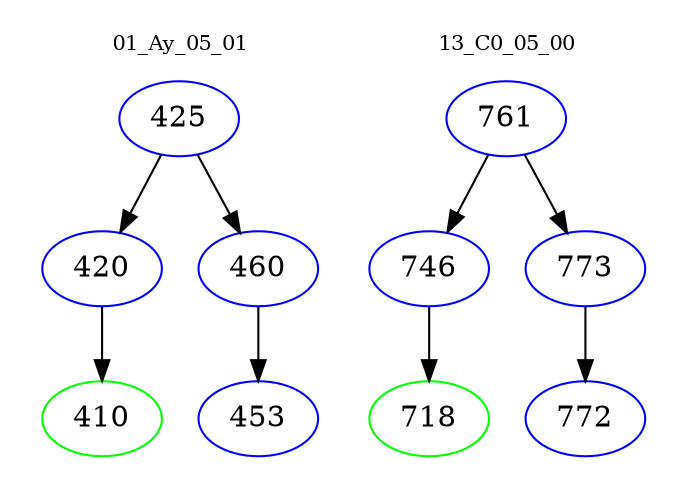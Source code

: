 digraph{
subgraph cluster_0 {
color = white
label = "01_Ay_05_01";
fontsize=10;
T0_425 [label="425", color="blue"]
T0_425 -> T0_420 [color="black"]
T0_420 [label="420", color="blue"]
T0_420 -> T0_410 [color="black"]
T0_410 [label="410", color="green"]
T0_425 -> T0_460 [color="black"]
T0_460 [label="460", color="blue"]
T0_460 -> T0_453 [color="black"]
T0_453 [label="453", color="blue"]
}
subgraph cluster_1 {
color = white
label = "13_C0_05_00";
fontsize=10;
T1_761 [label="761", color="blue"]
T1_761 -> T1_746 [color="black"]
T1_746 [label="746", color="blue"]
T1_746 -> T1_718 [color="black"]
T1_718 [label="718", color="green"]
T1_761 -> T1_773 [color="black"]
T1_773 [label="773", color="blue"]
T1_773 -> T1_772 [color="black"]
T1_772 [label="772", color="blue"]
}
}
